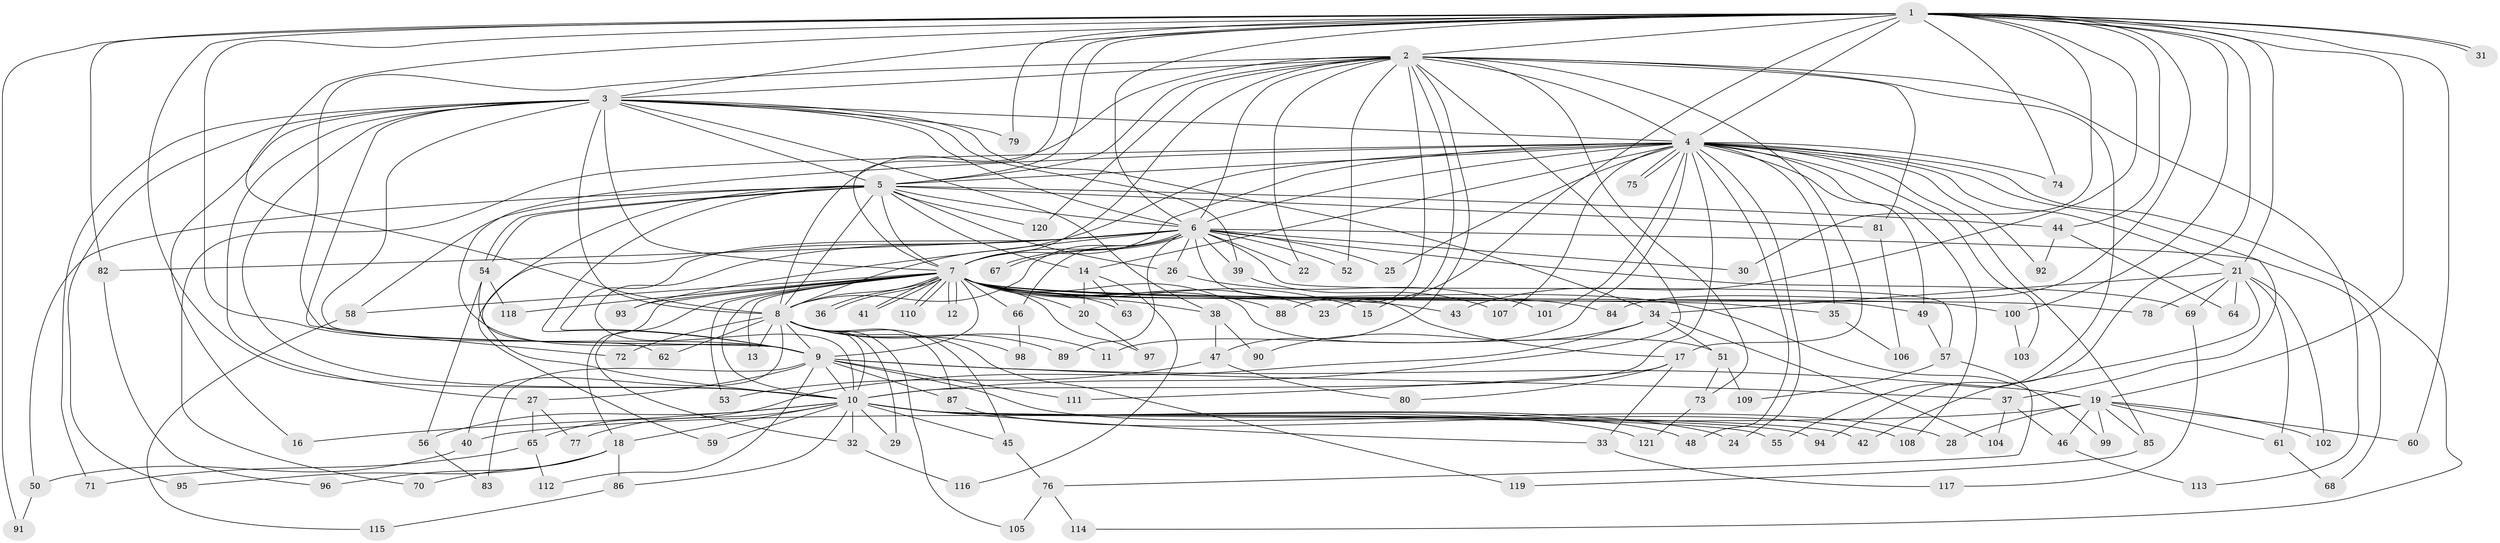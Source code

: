 // coarse degree distribution, {37: 0.010101010101010102, 29: 0.010101010101010102, 14: 0.010101010101010102, 27: 0.010101010101010102, 16: 0.010101010101010102, 36: 0.010101010101010102, 17: 0.010101010101010102, 15: 0.010101010101010102, 2: 0.5555555555555556, 5: 0.020202020202020204, 4: 0.09090909090909091, 6: 0.020202020202020204, 11: 0.010101010101010102, 3: 0.1717171717171717, 13: 0.010101010101010102, 1: 0.04040404040404041}
// Generated by graph-tools (version 1.1) at 2025/23/03/03/25 07:23:48]
// undirected, 121 vertices, 267 edges
graph export_dot {
graph [start="1"]
  node [color=gray90,style=filled];
  1;
  2;
  3;
  4;
  5;
  6;
  7;
  8;
  9;
  10;
  11;
  12;
  13;
  14;
  15;
  16;
  17;
  18;
  19;
  20;
  21;
  22;
  23;
  24;
  25;
  26;
  27;
  28;
  29;
  30;
  31;
  32;
  33;
  34;
  35;
  36;
  37;
  38;
  39;
  40;
  41;
  42;
  43;
  44;
  45;
  46;
  47;
  48;
  49;
  50;
  51;
  52;
  53;
  54;
  55;
  56;
  57;
  58;
  59;
  60;
  61;
  62;
  63;
  64;
  65;
  66;
  67;
  68;
  69;
  70;
  71;
  72;
  73;
  74;
  75;
  76;
  77;
  78;
  79;
  80;
  81;
  82;
  83;
  84;
  85;
  86;
  87;
  88;
  89;
  90;
  91;
  92;
  93;
  94;
  95;
  96;
  97;
  98;
  99;
  100;
  101;
  102;
  103;
  104;
  105;
  106;
  107;
  108;
  109;
  110;
  111;
  112;
  113;
  114;
  115;
  116;
  117;
  118;
  119;
  120;
  121;
  1 -- 2;
  1 -- 3;
  1 -- 4;
  1 -- 5;
  1 -- 6;
  1 -- 7;
  1 -- 8;
  1 -- 9;
  1 -- 10;
  1 -- 15;
  1 -- 19;
  1 -- 21;
  1 -- 30;
  1 -- 31;
  1 -- 31;
  1 -- 43;
  1 -- 44;
  1 -- 60;
  1 -- 74;
  1 -- 79;
  1 -- 82;
  1 -- 84;
  1 -- 91;
  1 -- 94;
  1 -- 100;
  2 -- 3;
  2 -- 4;
  2 -- 5;
  2 -- 6;
  2 -- 7;
  2 -- 8;
  2 -- 9;
  2 -- 10;
  2 -- 17;
  2 -- 22;
  2 -- 23;
  2 -- 47;
  2 -- 52;
  2 -- 55;
  2 -- 73;
  2 -- 81;
  2 -- 88;
  2 -- 113;
  2 -- 120;
  3 -- 4;
  3 -- 5;
  3 -- 6;
  3 -- 7;
  3 -- 8;
  3 -- 9;
  3 -- 10;
  3 -- 16;
  3 -- 27;
  3 -- 34;
  3 -- 38;
  3 -- 39;
  3 -- 71;
  3 -- 72;
  3 -- 79;
  3 -- 95;
  4 -- 5;
  4 -- 6;
  4 -- 7;
  4 -- 8;
  4 -- 9;
  4 -- 10;
  4 -- 11;
  4 -- 14;
  4 -- 21;
  4 -- 24;
  4 -- 25;
  4 -- 35;
  4 -- 37;
  4 -- 48;
  4 -- 49;
  4 -- 70;
  4 -- 74;
  4 -- 75;
  4 -- 75;
  4 -- 85;
  4 -- 92;
  4 -- 101;
  4 -- 103;
  4 -- 107;
  4 -- 108;
  4 -- 114;
  5 -- 6;
  5 -- 7;
  5 -- 8;
  5 -- 9;
  5 -- 10;
  5 -- 14;
  5 -- 26;
  5 -- 44;
  5 -- 50;
  5 -- 54;
  5 -- 54;
  5 -- 58;
  5 -- 81;
  5 -- 120;
  6 -- 7;
  6 -- 8;
  6 -- 9;
  6 -- 10;
  6 -- 17;
  6 -- 22;
  6 -- 25;
  6 -- 26;
  6 -- 30;
  6 -- 39;
  6 -- 52;
  6 -- 57;
  6 -- 59;
  6 -- 66;
  6 -- 67;
  6 -- 67;
  6 -- 68;
  6 -- 69;
  6 -- 82;
  6 -- 89;
  6 -- 93;
  7 -- 8;
  7 -- 9;
  7 -- 10;
  7 -- 12;
  7 -- 12;
  7 -- 13;
  7 -- 15;
  7 -- 18;
  7 -- 20;
  7 -- 23;
  7 -- 32;
  7 -- 35;
  7 -- 36;
  7 -- 36;
  7 -- 38;
  7 -- 41;
  7 -- 41;
  7 -- 43;
  7 -- 49;
  7 -- 51;
  7 -- 53;
  7 -- 58;
  7 -- 63;
  7 -- 66;
  7 -- 78;
  7 -- 84;
  7 -- 88;
  7 -- 93;
  7 -- 97;
  7 -- 99;
  7 -- 100;
  7 -- 110;
  7 -- 110;
  7 -- 118;
  8 -- 9;
  8 -- 10;
  8 -- 11;
  8 -- 13;
  8 -- 29;
  8 -- 40;
  8 -- 45;
  8 -- 62;
  8 -- 72;
  8 -- 87;
  8 -- 89;
  8 -- 98;
  8 -- 105;
  8 -- 119;
  9 -- 10;
  9 -- 19;
  9 -- 27;
  9 -- 28;
  9 -- 37;
  9 -- 83;
  9 -- 87;
  9 -- 111;
  9 -- 112;
  10 -- 16;
  10 -- 18;
  10 -- 24;
  10 -- 29;
  10 -- 32;
  10 -- 33;
  10 -- 42;
  10 -- 45;
  10 -- 48;
  10 -- 55;
  10 -- 56;
  10 -- 59;
  10 -- 77;
  10 -- 86;
  10 -- 94;
  10 -- 121;
  14 -- 20;
  14 -- 63;
  14 -- 116;
  17 -- 33;
  17 -- 80;
  17 -- 111;
  18 -- 70;
  18 -- 86;
  18 -- 95;
  18 -- 96;
  19 -- 28;
  19 -- 40;
  19 -- 46;
  19 -- 60;
  19 -- 61;
  19 -- 85;
  19 -- 99;
  19 -- 102;
  20 -- 97;
  21 -- 34;
  21 -- 42;
  21 -- 61;
  21 -- 64;
  21 -- 69;
  21 -- 78;
  21 -- 102;
  26 -- 101;
  27 -- 65;
  27 -- 77;
  32 -- 116;
  33 -- 117;
  34 -- 51;
  34 -- 65;
  34 -- 90;
  34 -- 104;
  35 -- 106;
  37 -- 46;
  37 -- 104;
  38 -- 47;
  38 -- 90;
  39 -- 107;
  40 -- 50;
  44 -- 64;
  44 -- 92;
  45 -- 76;
  46 -- 113;
  47 -- 53;
  47 -- 80;
  49 -- 57;
  50 -- 91;
  51 -- 73;
  51 -- 109;
  54 -- 56;
  54 -- 62;
  54 -- 118;
  56 -- 83;
  57 -- 76;
  57 -- 109;
  58 -- 115;
  61 -- 68;
  65 -- 71;
  65 -- 112;
  66 -- 98;
  69 -- 117;
  73 -- 121;
  76 -- 105;
  76 -- 114;
  81 -- 106;
  82 -- 96;
  85 -- 119;
  86 -- 115;
  87 -- 108;
  100 -- 103;
}
